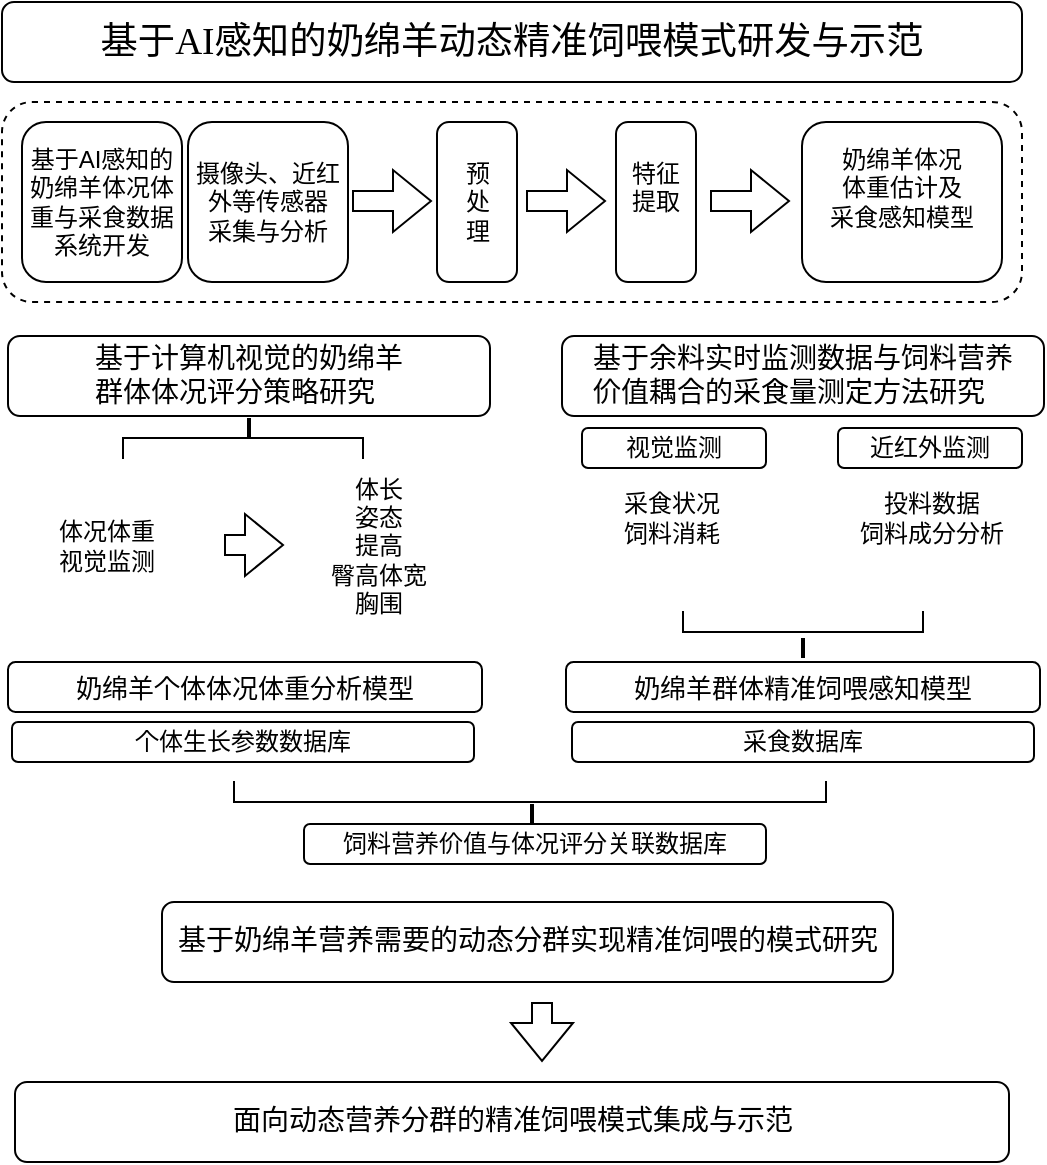 <mxfile version="28.2.0">
  <diagram name="第 1 页" id="F09gpnXzHeWmiZ6hPY9C">
    <mxGraphModel dx="976" dy="629" grid="1" gridSize="10" guides="1" tooltips="1" connect="1" arrows="1" fold="1" page="1" pageScale="1" pageWidth="827" pageHeight="1169" math="0" shadow="0">
      <root>
        <mxCell id="0" />
        <mxCell id="1" parent="0" />
        <mxCell id="joFo4KZcXho3cn5Qakog-1" value="&lt;p style=&quot;margin: 0pt 0pt 0.0pt; text-align: justify; font-family: Calibri; font-size: 10.5pt;&quot; class=&quot;MsoNormal&quot;&gt;&lt;span style=&quot;font-family: 楷体; font-size: 14pt;&quot;&gt;&lt;font face=&quot;楷体&quot;&gt;基于&lt;/font&gt;&lt;font face=&quot;楷体&quot;&gt;AI感知的奶绵羊动态精准饲喂模式研发与示范&lt;/font&gt;&lt;/span&gt;&lt;/p&gt;" style="rounded=1;whiteSpace=wrap;html=1;" vertex="1" parent="1">
          <mxGeometry x="170" y="20" width="510" height="40" as="geometry" />
        </mxCell>
        <mxCell id="joFo4KZcXho3cn5Qakog-2" value="&lt;p style=&quot;margin: 0pt 0pt 0.0pt; text-align: justify; font-family: &amp;quot;Times New Roman&amp;quot;;&quot; class=&quot;MsoNormal&quot;&gt;&lt;span style=&quot;font-family: 宋体;&quot;&gt;&lt;font style=&quot;font-size: 14px;&quot;&gt;基于计算机视觉的奶绵&lt;/font&gt;&lt;/span&gt;&lt;span style=&quot;background-color: transparent; color: light-dark(rgb(0, 0, 0), rgb(255, 255, 255)); font-family: 宋体;&quot;&gt;&lt;font style=&quot;font-size: 14px;&quot;&gt;羊&lt;/font&gt;&lt;/span&gt;&lt;/p&gt;&lt;p style=&quot;margin: 0pt 0pt 0.0pt; text-align: justify; font-family: &amp;quot;Times New Roman&amp;quot;;&quot; class=&quot;MsoNormal&quot;&gt;&lt;span style=&quot;background-color: transparent; color: light-dark(rgb(0, 0, 0), rgb(255, 255, 255)); font-family: 宋体;&quot;&gt;&lt;font style=&quot;font-size: 14px;&quot;&gt;群体&lt;/font&gt;&lt;/span&gt;&lt;span style=&quot;background-color: transparent; color: light-dark(rgb(0, 0, 0), rgb(255, 255, 255)); font-family: 宋体; font-size: 14px;&quot;&gt;体况评分策略研究&lt;/span&gt;&lt;/p&gt;" style="rounded=1;whiteSpace=wrap;html=1;" vertex="1" parent="1">
          <mxGeometry x="173" y="187" width="241" height="40" as="geometry" />
        </mxCell>
        <mxCell id="joFo4KZcXho3cn5Qakog-3" value="&lt;p style=&quot;margin: 0pt 0pt 0.0pt; text-align: justify; font-family: &amp;quot;Times New Roman&amp;quot;;&quot; class=&quot;MsoNormal&quot;&gt;&lt;span style=&quot;font-family: 宋体;&quot;&gt;&lt;font style=&quot;font-size: 14px;&quot;&gt;基于余料实时监测数据与&lt;/font&gt;&lt;/span&gt;&lt;span style=&quot;font-size: 14px; font-family: 宋体; background-color: transparent; color: light-dark(rgb(0, 0, 0), rgb(255, 255, 255));&quot;&gt;饲料&lt;/span&gt;&lt;span style=&quot;background-color: transparent; color: light-dark(rgb(0, 0, 0), rgb(255, 255, 255)); font-family: 宋体; font-size: 14px;&quot;&gt;营养&lt;/span&gt;&lt;/p&gt;&lt;p style=&quot;margin: 0pt 0pt 0.0pt; text-align: justify; font-family: &amp;quot;Times New Roman&amp;quot;;&quot; class=&quot;MsoNormal&quot;&gt;&lt;span style=&quot;background-color: transparent; color: light-dark(rgb(0, 0, 0), rgb(255, 255, 255)); font-family: 宋体; font-size: 14px;&quot;&gt;价值耦合&lt;/span&gt;&lt;span style=&quot;background-color: transparent; color: light-dark(rgb(0, 0, 0), rgb(255, 255, 255)); font-family: 宋体; font-size: 14px;&quot;&gt;的采食量测定方法研究&lt;/span&gt;&lt;/p&gt;" style="rounded=1;whiteSpace=wrap;html=1;" vertex="1" parent="1">
          <mxGeometry x="450" y="187" width="241" height="40" as="geometry" />
        </mxCell>
        <mxCell id="joFo4KZcXho3cn5Qakog-4" value="&lt;p style=&quot;margin: 0pt 0pt 0.0pt; text-align: justify; font-family: &amp;quot;Times New Roman&amp;quot;;&quot; class=&quot;MsoNormal&quot;&gt;&lt;span style=&quot;font-family: 宋体;&quot;&gt;&lt;font style=&quot;font-size: 14px;&quot;&gt;基于奶绵羊营养需要的动态分群实现精准饲喂的模式研究&lt;/font&gt;&lt;/span&gt;&lt;/p&gt;" style="rounded=1;whiteSpace=wrap;html=1;" vertex="1" parent="1">
          <mxGeometry x="250" y="470" width="365.5" height="40" as="geometry" />
        </mxCell>
        <mxCell id="joFo4KZcXho3cn5Qakog-5" value="&lt;p style=&quot;margin: 0pt 0pt 0.0pt; text-align: justify; font-family: &amp;quot;Times New Roman&amp;quot;;&quot; class=&quot;MsoNormal&quot;&gt;&lt;span style=&quot;font-family: 宋体;&quot;&gt;&lt;font style=&quot;font-size: 14px;&quot;&gt;面向动态营养分群的精准饲喂模式集成与示范&lt;/font&gt;&lt;/span&gt;&lt;/p&gt;" style="rounded=1;whiteSpace=wrap;html=1;" vertex="1" parent="1">
          <mxGeometry x="176.5" y="560" width="497" height="40" as="geometry" />
        </mxCell>
        <mxCell id="joFo4KZcXho3cn5Qakog-6" value="&lt;div&gt;&lt;br&gt;&lt;/div&gt;&lt;div&gt;&lt;br&gt;&lt;/div&gt;采食状况&lt;div&gt;饲料消耗&lt;/div&gt;&lt;div&gt;&lt;br&gt;&lt;div&gt;&lt;br&gt;&lt;/div&gt;&lt;/div&gt;" style="rounded=0;whiteSpace=wrap;html=1;strokeColor=none;" vertex="1" parent="1">
          <mxGeometry x="460" y="233" width="90" height="90" as="geometry" />
        </mxCell>
        <mxCell id="joFo4KZcXho3cn5Qakog-8" value="&lt;div&gt;&lt;div&gt;体况体重&lt;/div&gt;&lt;/div&gt;&lt;div&gt;视觉监测&lt;/div&gt;" style="rounded=0;whiteSpace=wrap;html=1;strokeColor=none;" vertex="1" parent="1">
          <mxGeometry x="175" y="242" width="95" height="100" as="geometry" />
        </mxCell>
        <mxCell id="joFo4KZcXho3cn5Qakog-9" value="" style="rounded=1;whiteSpace=wrap;html=1;dashed=1;" vertex="1" parent="1">
          <mxGeometry x="170" y="70" width="510" height="100" as="geometry" />
        </mxCell>
        <mxCell id="joFo4KZcXho3cn5Qakog-10" value="基于AI感知的奶绵羊体况体重与采食数据系统开发" style="rounded=1;whiteSpace=wrap;html=1;" vertex="1" parent="1">
          <mxGeometry x="180" y="80" width="80" height="80" as="geometry" />
        </mxCell>
        <mxCell id="joFo4KZcXho3cn5Qakog-11" value="摄像头、近红外等传感器&lt;br&gt;&lt;div&gt;采集&lt;span style=&quot;background-color: transparent; color: light-dark(rgb(0, 0, 0), rgb(255, 255, 255));&quot;&gt;与分析&lt;/span&gt;&lt;/div&gt;" style="rounded=1;whiteSpace=wrap;html=1;" vertex="1" parent="1">
          <mxGeometry x="263" y="80" width="80" height="80" as="geometry" />
        </mxCell>
        <mxCell id="joFo4KZcXho3cn5Qakog-12" value="预&lt;div&gt;处&lt;/div&gt;&lt;div&gt;理&lt;/div&gt;" style="rounded=1;whiteSpace=wrap;html=1;" vertex="1" parent="1">
          <mxGeometry x="387.5" y="80" width="40" height="80" as="geometry" />
        </mxCell>
        <mxCell id="joFo4KZcXho3cn5Qakog-13" value="特征&lt;div&gt;提取&lt;br&gt;&lt;div&gt;&lt;br&gt;&lt;/div&gt;&lt;/div&gt;" style="rounded=1;whiteSpace=wrap;html=1;flipH=0;flipV=0;horizontal=1;fontStyle=0;verticalAlign=middle;" vertex="1" parent="1">
          <mxGeometry x="477" y="80" width="40" height="80" as="geometry" />
        </mxCell>
        <mxCell id="joFo4KZcXho3cn5Qakog-14" value="&lt;span style=&quot;background-color: transparent; color: light-dark(rgb(0, 0, 0), rgb(255, 255, 255));&quot;&gt;奶绵羊&lt;/span&gt;&lt;span style=&quot;background-color: transparent; color: light-dark(rgb(0, 0, 0), rgb(255, 255, 255));&quot;&gt;体况&lt;/span&gt;&lt;div&gt;&lt;span style=&quot;background-color: transparent; color: light-dark(rgb(0, 0, 0), rgb(255, 255, 255));&quot;&gt;体重估计及&lt;/span&gt;&lt;/div&gt;&lt;div&gt;&lt;span style=&quot;background-color: transparent; color: light-dark(rgb(0, 0, 0), rgb(255, 255, 255));&quot;&gt;采食感知模型&lt;/span&gt;&lt;/div&gt;&lt;div&gt;&lt;div&gt;&lt;br&gt;&lt;/div&gt;&lt;/div&gt;" style="rounded=1;whiteSpace=wrap;html=1;flipH=0;flipV=0;horizontal=1;fontStyle=0;verticalAlign=middle;" vertex="1" parent="1">
          <mxGeometry x="570" y="80" width="100" height="80" as="geometry" />
        </mxCell>
        <mxCell id="joFo4KZcXho3cn5Qakog-23" value="" style="shape=flexArrow;endArrow=classic;html=1;rounded=0;" edge="1" parent="1">
          <mxGeometry width="50" height="50" relative="1" as="geometry">
            <mxPoint x="524" y="119.5" as="sourcePoint" />
            <mxPoint x="564" y="119.5" as="targetPoint" />
          </mxGeometry>
        </mxCell>
        <mxCell id="joFo4KZcXho3cn5Qakog-24" value="" style="shape=flexArrow;endArrow=classic;html=1;rounded=0;" edge="1" parent="1">
          <mxGeometry width="50" height="50" relative="1" as="geometry">
            <mxPoint x="432" y="119.5" as="sourcePoint" />
            <mxPoint x="472" y="119.5" as="targetPoint" />
          </mxGeometry>
        </mxCell>
        <mxCell id="joFo4KZcXho3cn5Qakog-25" value="" style="shape=flexArrow;endArrow=classic;html=1;rounded=0;" edge="1" parent="1">
          <mxGeometry width="50" height="50" relative="1" as="geometry">
            <mxPoint x="345" y="119.5" as="sourcePoint" />
            <mxPoint x="385" y="119.5" as="targetPoint" />
          </mxGeometry>
        </mxCell>
        <mxCell id="joFo4KZcXho3cn5Qakog-26" value="&lt;div&gt;&lt;br&gt;&lt;/div&gt;&lt;div&gt;投料数据&lt;/div&gt;&lt;div&gt;饲料成分分析&lt;br&gt;&lt;div&gt;&lt;br&gt;&lt;/div&gt;&lt;/div&gt;" style="rounded=0;whiteSpace=wrap;html=1;strokeColor=none;" vertex="1" parent="1">
          <mxGeometry x="590" y="233" width="90" height="90" as="geometry" />
        </mxCell>
        <mxCell id="joFo4KZcXho3cn5Qakog-27" value="视觉监测" style="rounded=1;whiteSpace=wrap;html=1;" vertex="1" parent="1">
          <mxGeometry x="460" y="233" width="92" height="20" as="geometry" />
        </mxCell>
        <mxCell id="joFo4KZcXho3cn5Qakog-28" value="近红外监测" style="rounded=1;whiteSpace=wrap;html=1;" vertex="1" parent="1">
          <mxGeometry x="588" y="233" width="92" height="20" as="geometry" />
        </mxCell>
        <mxCell id="joFo4KZcXho3cn5Qakog-29" value="采食数据库" style="rounded=1;whiteSpace=wrap;html=1;" vertex="1" parent="1">
          <mxGeometry x="455" y="380" width="231" height="20" as="geometry" />
        </mxCell>
        <mxCell id="joFo4KZcXho3cn5Qakog-30" value="个体生长参数数据库" style="rounded=1;whiteSpace=wrap;html=1;" vertex="1" parent="1">
          <mxGeometry x="175" y="380" width="231" height="20" as="geometry" />
        </mxCell>
        <mxCell id="joFo4KZcXho3cn5Qakog-31" value="" style="shape=partialRectangle;whiteSpace=wrap;html=1;bottom=1;right=1;left=1;top=0;fillColor=none;routingCenterX=-0.5;rotation=-180;direction=west;" vertex="1" parent="1">
          <mxGeometry x="286" y="410" width="296" height="10" as="geometry" />
        </mxCell>
        <mxCell id="joFo4KZcXho3cn5Qakog-32" value="" style="line;strokeWidth=2;direction=south;html=1;" vertex="1" parent="1">
          <mxGeometry x="430" y="421" width="10" height="10" as="geometry" />
        </mxCell>
        <mxCell id="joFo4KZcXho3cn5Qakog-33" value="饲料营养价值与体况评分关联数据库" style="rounded=1;whiteSpace=wrap;html=1;" vertex="1" parent="1">
          <mxGeometry x="321" y="431" width="231" height="20" as="geometry" />
        </mxCell>
        <mxCell id="joFo4KZcXho3cn5Qakog-34" value="" style="shape=flexArrow;endArrow=classic;html=1;rounded=0;" edge="1" parent="1">
          <mxGeometry width="50" height="50" relative="1" as="geometry">
            <mxPoint x="440" y="520" as="sourcePoint" />
            <mxPoint x="440" y="550" as="targetPoint" />
          </mxGeometry>
        </mxCell>
        <mxCell id="joFo4KZcXho3cn5Qakog-35" value="&lt;p style=&quot;margin: 0pt 0pt 0.0pt; text-align: justify;&quot; class=&quot;MsoNormal&quot;&gt;&lt;font face=&quot;宋体&quot;&gt;&lt;span style=&quot;font-size: 13px;&quot;&gt;奶绵羊个体体况体重分析模型&lt;/span&gt;&lt;/font&gt;&lt;/p&gt;" style="rounded=1;whiteSpace=wrap;html=1;" vertex="1" parent="1">
          <mxGeometry x="173" y="350" width="237" height="25" as="geometry" />
        </mxCell>
        <mxCell id="joFo4KZcXho3cn5Qakog-36" value="&lt;p style=&quot;margin: 0pt 0pt 0.0pt; text-align: justify;&quot; class=&quot;MsoNormal&quot;&gt;&lt;font face=&quot;宋体&quot;&gt;&lt;span style=&quot;font-size: 13px;&quot;&gt;奶绵羊群体精准饲喂感知模型&lt;/span&gt;&lt;/font&gt;&lt;/p&gt;" style="rounded=1;whiteSpace=wrap;html=1;" vertex="1" parent="1">
          <mxGeometry x="452" y="350" width="237" height="25" as="geometry" />
        </mxCell>
        <mxCell id="joFo4KZcXho3cn5Qakog-37" value="" style="shape=partialRectangle;whiteSpace=wrap;html=1;bottom=1;right=1;left=1;top=0;fillColor=none;routingCenterX=-0.5;rotation=-180;direction=west;" vertex="1" parent="1">
          <mxGeometry x="510.5" y="325" width="120" height="10" as="geometry" />
        </mxCell>
        <mxCell id="joFo4KZcXho3cn5Qakog-38" value="" style="line;strokeWidth=2;direction=south;html=1;" vertex="1" parent="1">
          <mxGeometry x="565.5" y="338" width="10" height="10" as="geometry" />
        </mxCell>
        <mxCell id="joFo4KZcXho3cn5Qakog-39" value="&lt;div&gt;&lt;span style=&quot;background-color: transparent; color: light-dark(rgb(0, 0, 0), rgb(255, 255, 255));&quot;&gt;体长&lt;/span&gt;&lt;/div&gt;&lt;div&gt;姿态&lt;/div&gt;&lt;div&gt;提高&lt;/div&gt;&lt;div&gt;臀高体宽&lt;/div&gt;&lt;div&gt;胸围&lt;/div&gt;" style="rounded=0;whiteSpace=wrap;html=1;strokeColor=none;" vertex="1" parent="1">
          <mxGeometry x="311" y="242" width="95" height="100" as="geometry" />
        </mxCell>
        <mxCell id="joFo4KZcXho3cn5Qakog-40" value="" style="shape=partialRectangle;whiteSpace=wrap;html=1;bottom=1;right=1;left=1;top=0;fillColor=none;routingCenterX=-0.5;rotation=-180;" vertex="1" parent="1">
          <mxGeometry x="230.5" y="238" width="120" height="10" as="geometry" />
        </mxCell>
        <mxCell id="joFo4KZcXho3cn5Qakog-41" value="" style="line;strokeWidth=2;direction=south;html=1;" vertex="1" parent="1">
          <mxGeometry x="288.5" y="228" width="10" height="10" as="geometry" />
        </mxCell>
        <mxCell id="joFo4KZcXho3cn5Qakog-42" value="" style="shape=flexArrow;endArrow=classic;html=1;rounded=0;" edge="1" parent="1">
          <mxGeometry width="50" height="50" relative="1" as="geometry">
            <mxPoint x="281" y="291.5" as="sourcePoint" />
            <mxPoint x="311" y="291.5" as="targetPoint" />
          </mxGeometry>
        </mxCell>
      </root>
    </mxGraphModel>
  </diagram>
</mxfile>
